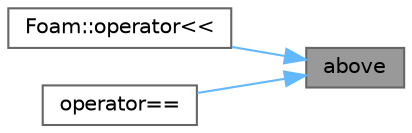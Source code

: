 digraph "above"
{
 // LATEX_PDF_SIZE
  bgcolor="transparent";
  edge [fontname=Helvetica,fontsize=10,labelfontname=Helvetica,labelfontsize=10];
  node [fontname=Helvetica,fontsize=10,shape=box,height=0.2,width=0.4];
  rankdir="RL";
  Node1 [id="Node000001",label="above",height=0.2,width=0.4,color="gray40", fillcolor="grey60", style="filled", fontcolor="black",tooltip=" "];
  Node1 -> Node2 [id="edge1_Node000001_Node000002",dir="back",color="steelblue1",style="solid",tooltip=" "];
  Node2 [id="Node000002",label="Foam::operator\<\<",height=0.2,width=0.4,color="grey40", fillcolor="white", style="filled",URL="$namespaceFoam.html#a164a0a83c9cbcbe0d4d649863bb91990",tooltip=" "];
  Node1 -> Node3 [id="edge2_Node000001_Node000003",dir="back",color="steelblue1",style="solid",tooltip=" "];
  Node3 [id="Node000003",label="operator==",height=0.2,width=0.4,color="grey40", fillcolor="white", style="filled",URL="$classFoam_1_1UPstream_1_1commsStruct.html#a403df1763ef8184d717c71ef63d837d7",tooltip=" "];
}

